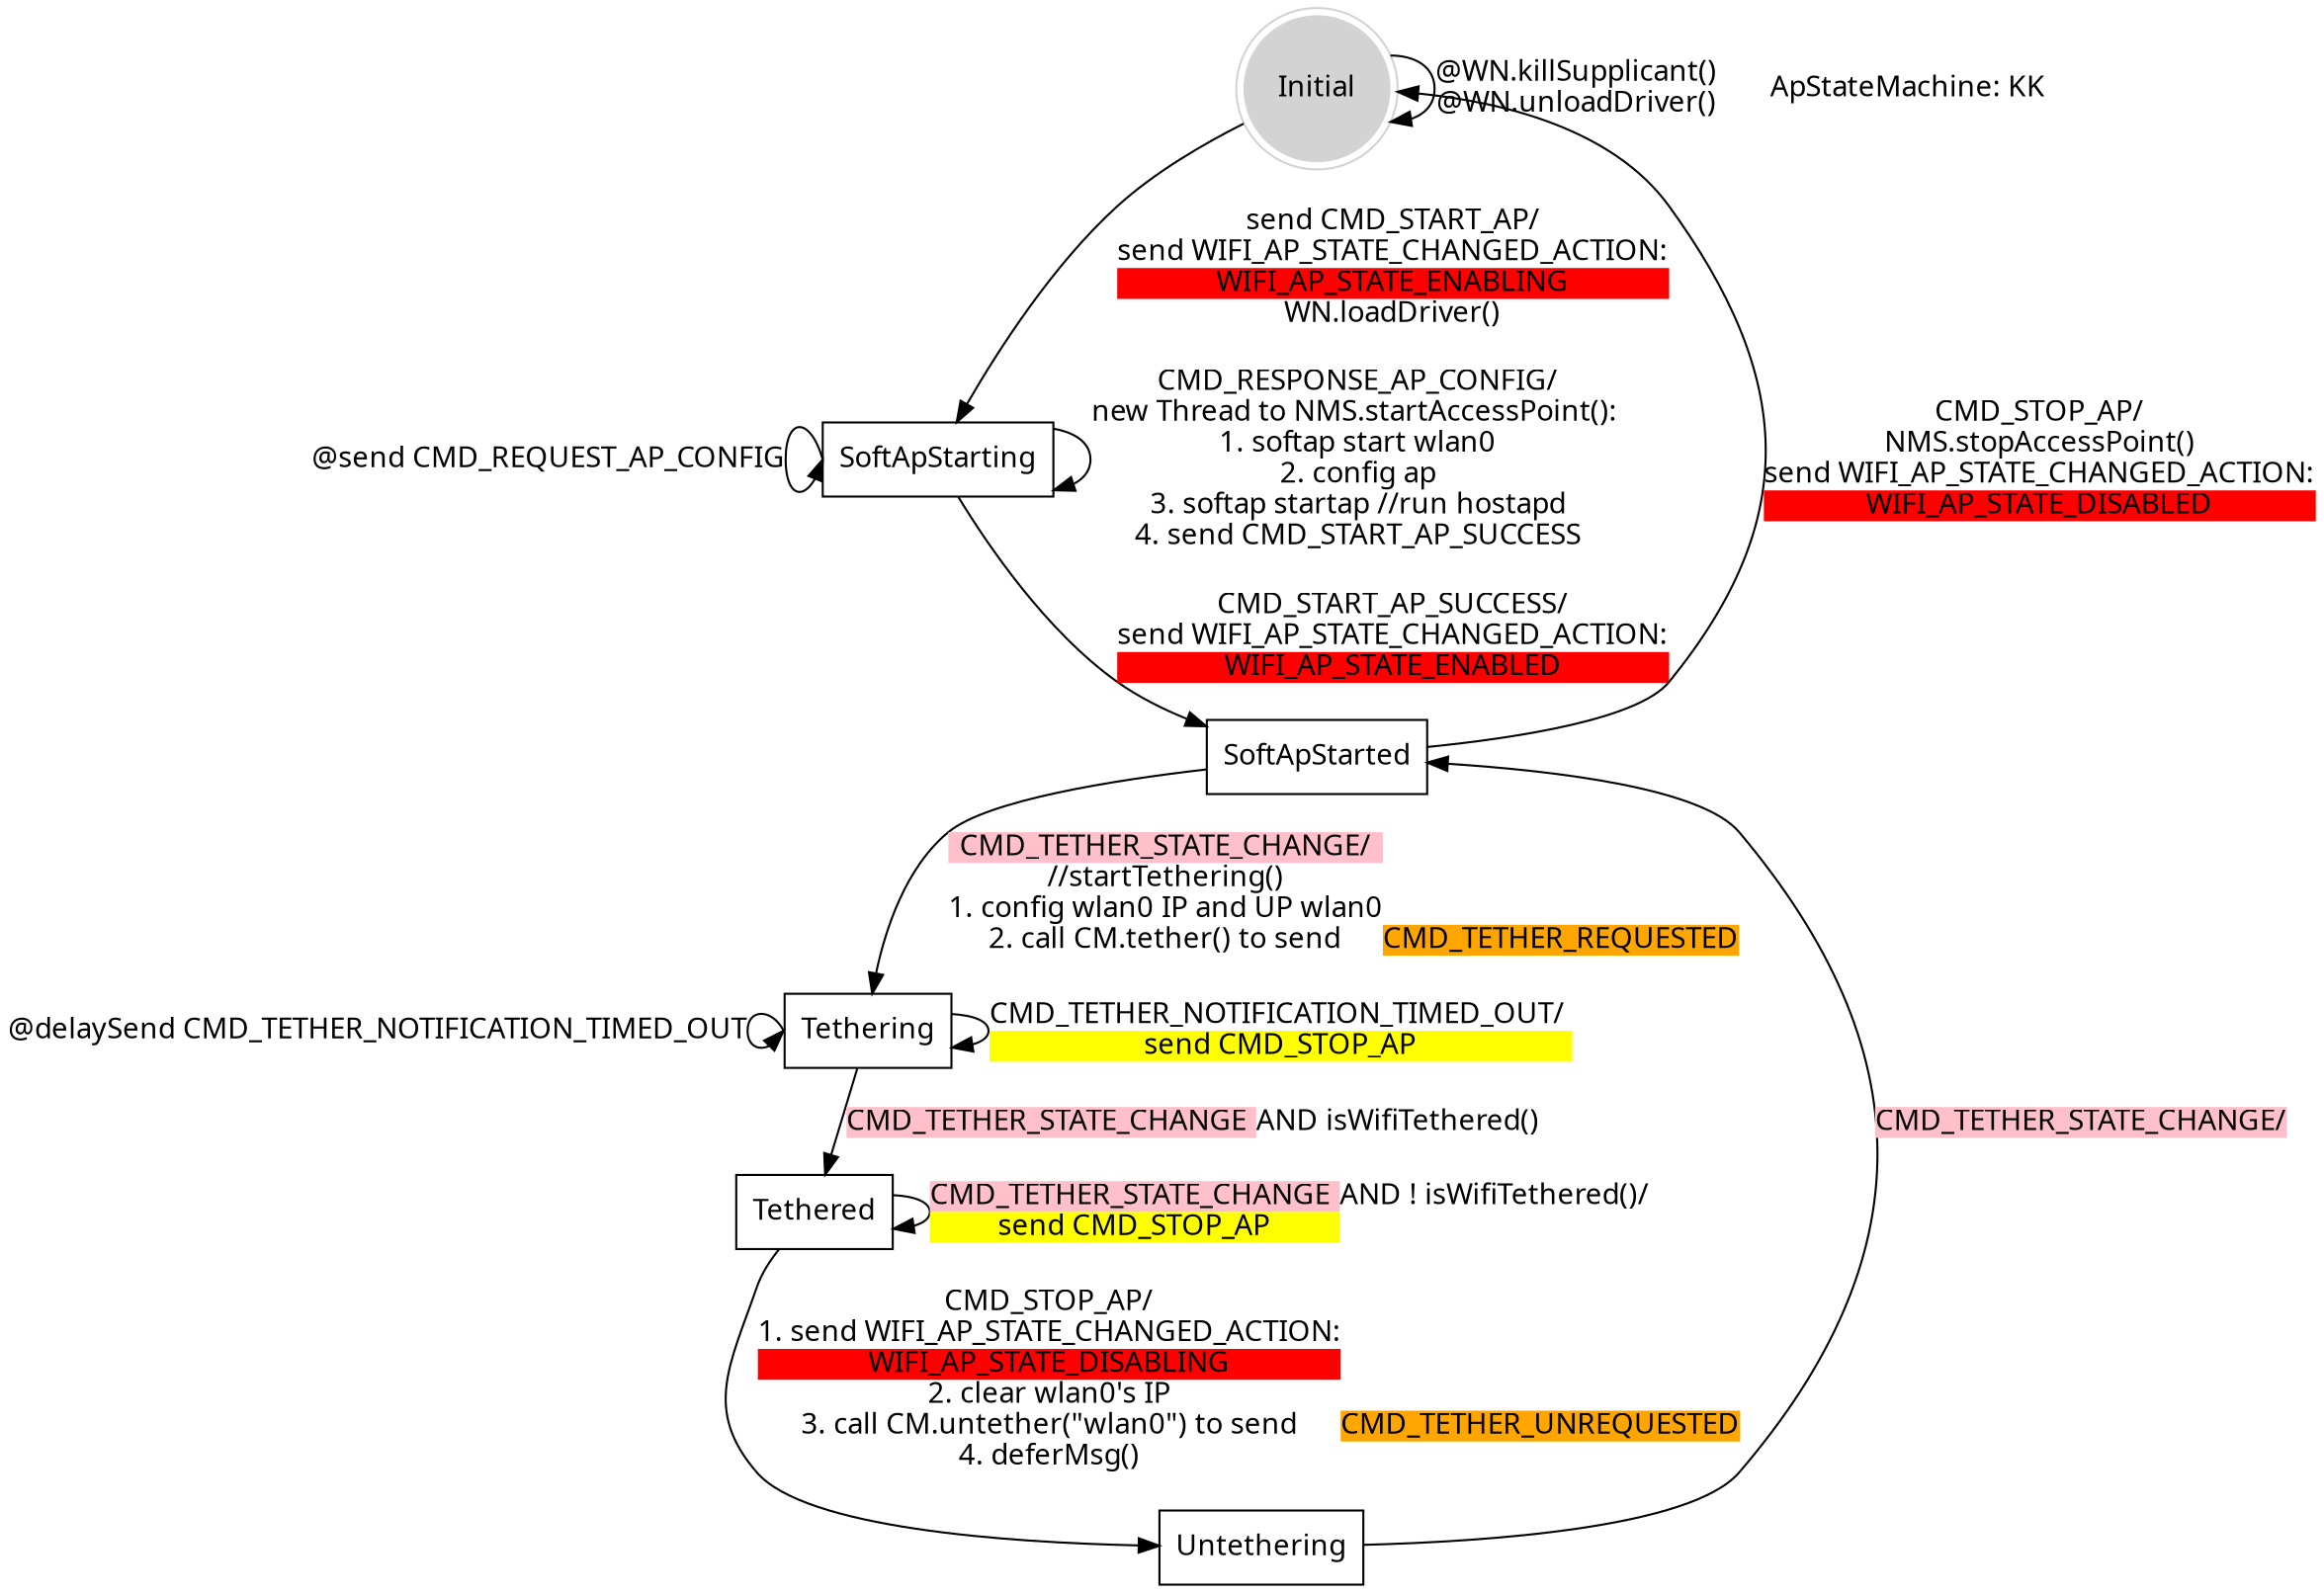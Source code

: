 
digraph WSM_EnableAndDisableAp {
    size = "20, 20";
	fontname = "Microsoft YaHei";
	node [shape = record, fontname = "Microsoft YaHei"];
	edge [fontname = "Microsoft YaHei"];
	Initial [ style = filled, shape = doublecircle, color=lightgrey ];
	
	Initial -> Initial [ label = 
		<<table cellpadding="0" cellborder="0" cellspacing="0" border="0">
			<tr>	<td>@WN.killSupplicant()</td>	</tr>
			<tr> 	<td>@WN.unloadDriver()</td> </tr>
	</table>>];

	Initial -> SoftApStarting [ label = 
		<<table cellpadding="0" cellborder="0" cellspacing="0" border="0">
			<tr>	<td>send CMD_START_AP/</td>	</tr>
		<tr> 	<td>send WIFI_AP_STATE_CHANGED_ACTION:</td> </tr>
			<tr>	<td  bgcolor="red">WIFI_AP_STATE_ENABLING</td> </tr>
			<tr> 	<td>WN.loadDriver()</td> </tr>
	</table>>];

	SoftApStarting:w  -> SoftApStarting:w [ label = <@send CMD_REQUEST_AP_CONFIG>];
	
	SoftApStarting  -> SoftApStarting [ label = 
	<<table cellpadding="0" cellborder="0" cellspacing="0" border="0">
			<tr>	<td>CMD_RESPONSE_AP_CONFIG/</td>	</tr>
			<tr> 	<td>new Thread to NMS.startAccessPoint(): </td> </tr>
			<tr> 	<td>1. softap start wlan0</td> </tr>
			<tr> 	<td>2. config ap</td> </tr>
			<tr> 	<td>3. softap startap //run hostapd</td> </tr>
			<tr> 	<td>4. send CMD_START_AP_SUCCESS</td> </tr>
	</table>>];

	SoftApStarting  -> SoftApStarted [ label = 
	<<table cellpadding="0" cellborder="0" cellspacing="0" border="0">
		<tr> 	<td>CMD_START_AP_SUCCESS/</td> </tr>
		<tr> 	<td>send WIFI_AP_STATE_CHANGED_ACTION:</td> </tr>
		<tr> 	<td bgcolor="red">WIFI_AP_STATE_ENABLED</td> </tr>
	</table>> ];

	SoftApStarted  -> Tethering [ label =
	<<table cellpadding="0" cellborder="0" cellspacing="0" border="0">
		<tr>	<td bgcolor="pink">CMD_TETHER_STATE_CHANGE/</td> </tr>
		<tr>	<td>//startTethering()</td> </tr>
		<tr>	<td>1. config wlan0 IP and UP wlan0</td> </tr>
		<tr>	<td>2. call CM.tether() to send</td> <td bgcolor="orange">CMD_TETHER_REQUESTED</td> </tr>
	</table>>];
	Tethering:w -> Tethering:w [ label = "@delaySend CMD_TETHER_NOTIFICATION_TIMED_OUT" ];
	Tethering -> Tethering [ label = 
	<<table cellpadding="0" cellborder="0" cellspacing="0" border="0">
		<tr> 	<td>CMD_TETHER_NOTIFICATION_TIMED_OUT/ </td>	</tr>
		<tr> 	<td bgcolor="yellow">send CMD_STOP_AP</td> </tr>
	</table>>];
	Tethering -> Tethered [ label = 
	<<table cellpadding="0" cellborder="0" cellspacing="0" border="0">
		<tr>	<td bgcolor="pink">CMD_TETHER_STATE_CHANGE </td> <td>AND isWifiTethered()</td> </tr>
	</table>>];
	Tethered -> Tethered [ label = 
	<<table cellpadding="0" cellborder="0" cellspacing="0" border="0">
		<tr> 	<td bgcolor="pink">CMD_TETHER_STATE_CHANGE </td> <td>AND ! isWifiTethered()/</td> 	</tr>
		<tr> 	<td bgcolor="yellow">send CMD_STOP_AP</td> </tr>
	</table>>];
	
	Tethered -> Untethering [ label = 
	 <<table cellpadding="0" cellborder="0" cellspacing="0" border="0">
		<tr> 	<td>CMD_STOP_AP/</td> 	</tr>
		<tr> 	<td>1. send WIFI_AP_STATE_CHANGED_ACTION:</td> </tr>
		<tr> 	<td bgcolor="red">WIFI_AP_STATE_DISABLING</td> </tr>
		<tr> 	<td>2. clear wlan0's IP</td> </tr>
		<tr> 	<td>3. call CM.untether("wlan0") to send</td><td bgcolor="orange">CMD_TETHER_UNREQUESTED</td>  </tr>		
		<tr> 	<td>4. deferMsg()</td>  </tr>		
	</table>> ];

	Untethering -> SoftApStarted [ label = 
	<<table cellpadding="0" cellborder="0" cellspacing="0" border="0">
		<tr> 	<td bgcolor="pink">CMD_TETHER_STATE_CHANGE/</td> </tr>
	</table>>	 ] ;
	
	SoftApStarted -> Initial 
	[ label = 
	 <<table cellpadding="0" cellborder="0" cellspacing="0" border="0">
		<tr> 	<td>CMD_STOP_AP/</td> </tr>
		<tr> 	<td>NMS.stopAccessPoint()</td> </tr>
		<tr> 	<td>send WIFI_AP_STATE_CHANGED_ACTION:</td> </tr>
		<tr> 	<td bgcolor="red">WIFI_AP_STATE_DISABLED</td> </tr>
	</table>> ];

	"ApStateMachine: KK" [ shape = plaintext ];

}

